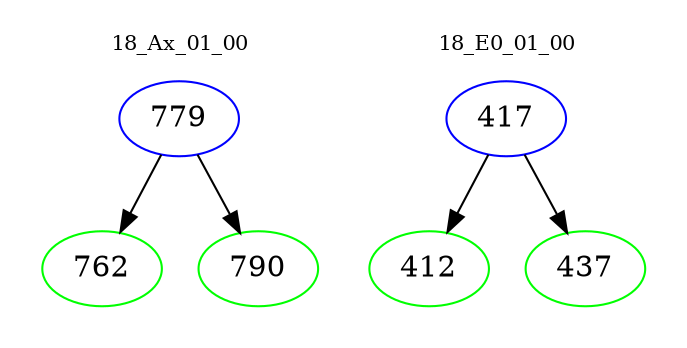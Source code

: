 digraph{
subgraph cluster_0 {
color = white
label = "18_Ax_01_00";
fontsize=10;
T0_779 [label="779", color="blue"]
T0_779 -> T0_762 [color="black"]
T0_762 [label="762", color="green"]
T0_779 -> T0_790 [color="black"]
T0_790 [label="790", color="green"]
}
subgraph cluster_1 {
color = white
label = "18_E0_01_00";
fontsize=10;
T1_417 [label="417", color="blue"]
T1_417 -> T1_412 [color="black"]
T1_412 [label="412", color="green"]
T1_417 -> T1_437 [color="black"]
T1_437 [label="437", color="green"]
}
}
